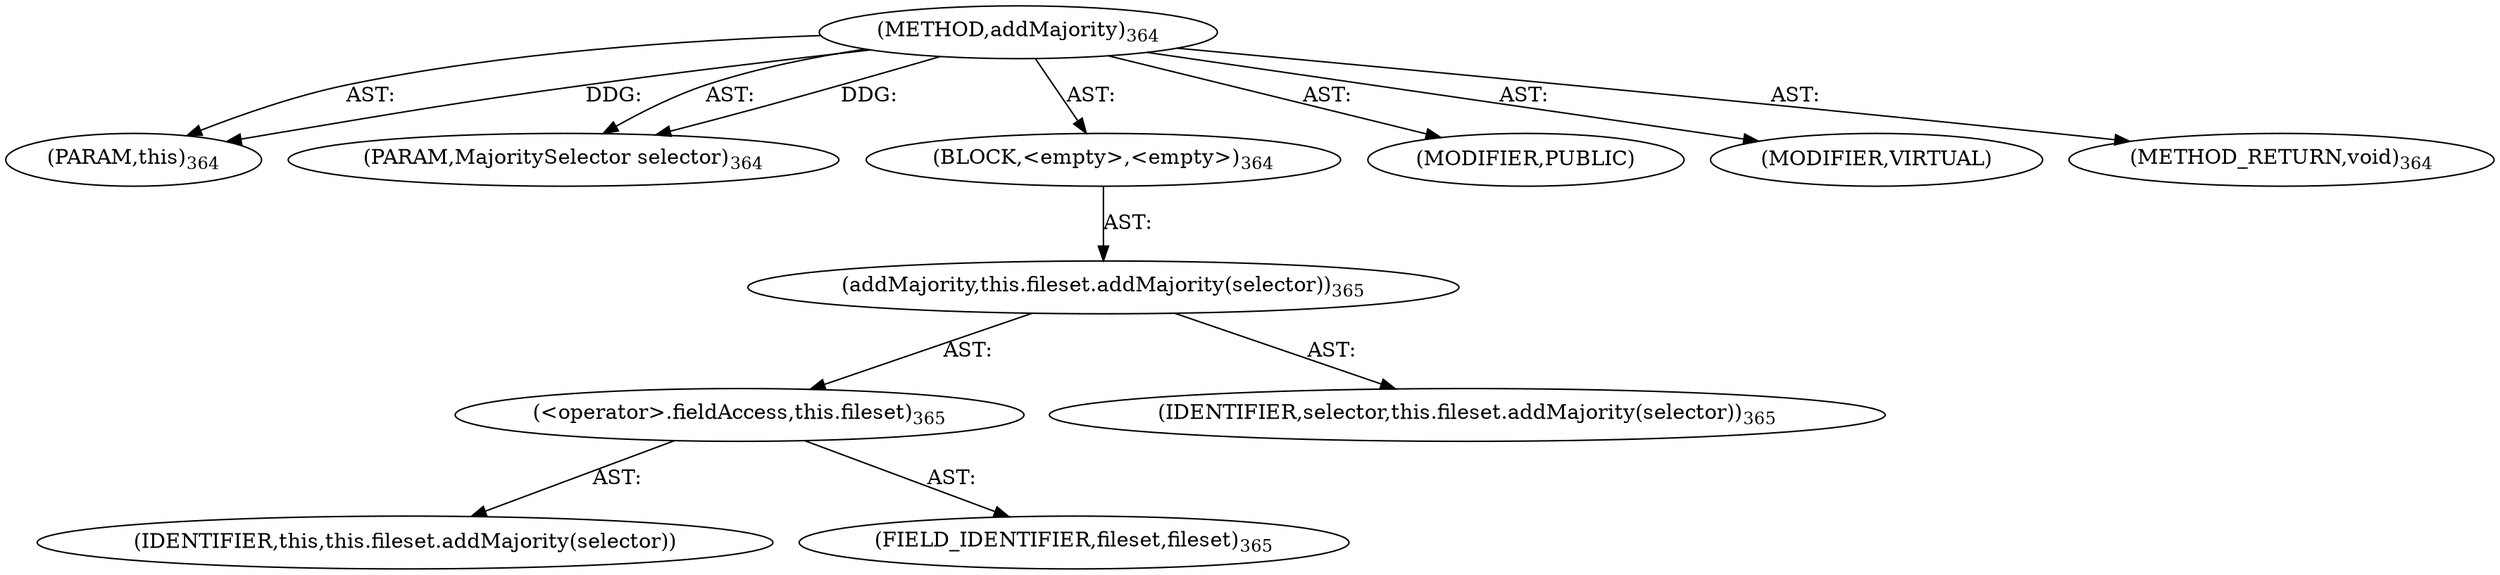 digraph "addMajority" {  
"111669149722" [label = <(METHOD,addMajority)<SUB>364</SUB>> ]
"115964117036" [label = <(PARAM,this)<SUB>364</SUB>> ]
"115964117037" [label = <(PARAM,MajoritySelector selector)<SUB>364</SUB>> ]
"25769803808" [label = <(BLOCK,&lt;empty&gt;,&lt;empty&gt;)<SUB>364</SUB>> ]
"30064771163" [label = <(addMajority,this.fileset.addMajority(selector))<SUB>365</SUB>> ]
"30064771164" [label = <(&lt;operator&gt;.fieldAccess,this.fileset)<SUB>365</SUB>> ]
"68719476805" [label = <(IDENTIFIER,this,this.fileset.addMajority(selector))> ]
"55834574875" [label = <(FIELD_IDENTIFIER,fileset,fileset)<SUB>365</SUB>> ]
"68719476806" [label = <(IDENTIFIER,selector,this.fileset.addMajority(selector))<SUB>365</SUB>> ]
"133143986229" [label = <(MODIFIER,PUBLIC)> ]
"133143986230" [label = <(MODIFIER,VIRTUAL)> ]
"128849018906" [label = <(METHOD_RETURN,void)<SUB>364</SUB>> ]
  "111669149722" -> "115964117036"  [ label = "AST: "] 
  "111669149722" -> "115964117037"  [ label = "AST: "] 
  "111669149722" -> "25769803808"  [ label = "AST: "] 
  "111669149722" -> "133143986229"  [ label = "AST: "] 
  "111669149722" -> "133143986230"  [ label = "AST: "] 
  "111669149722" -> "128849018906"  [ label = "AST: "] 
  "25769803808" -> "30064771163"  [ label = "AST: "] 
  "30064771163" -> "30064771164"  [ label = "AST: "] 
  "30064771163" -> "68719476806"  [ label = "AST: "] 
  "30064771164" -> "68719476805"  [ label = "AST: "] 
  "30064771164" -> "55834574875"  [ label = "AST: "] 
  "111669149722" -> "115964117036"  [ label = "DDG: "] 
  "111669149722" -> "115964117037"  [ label = "DDG: "] 
}
